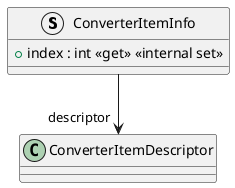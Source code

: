 @startuml
struct ConverterItemInfo {
    + index : int <<get>> <<internal set>>
}
ConverterItemInfo --> "descriptor" ConverterItemDescriptor
@enduml
